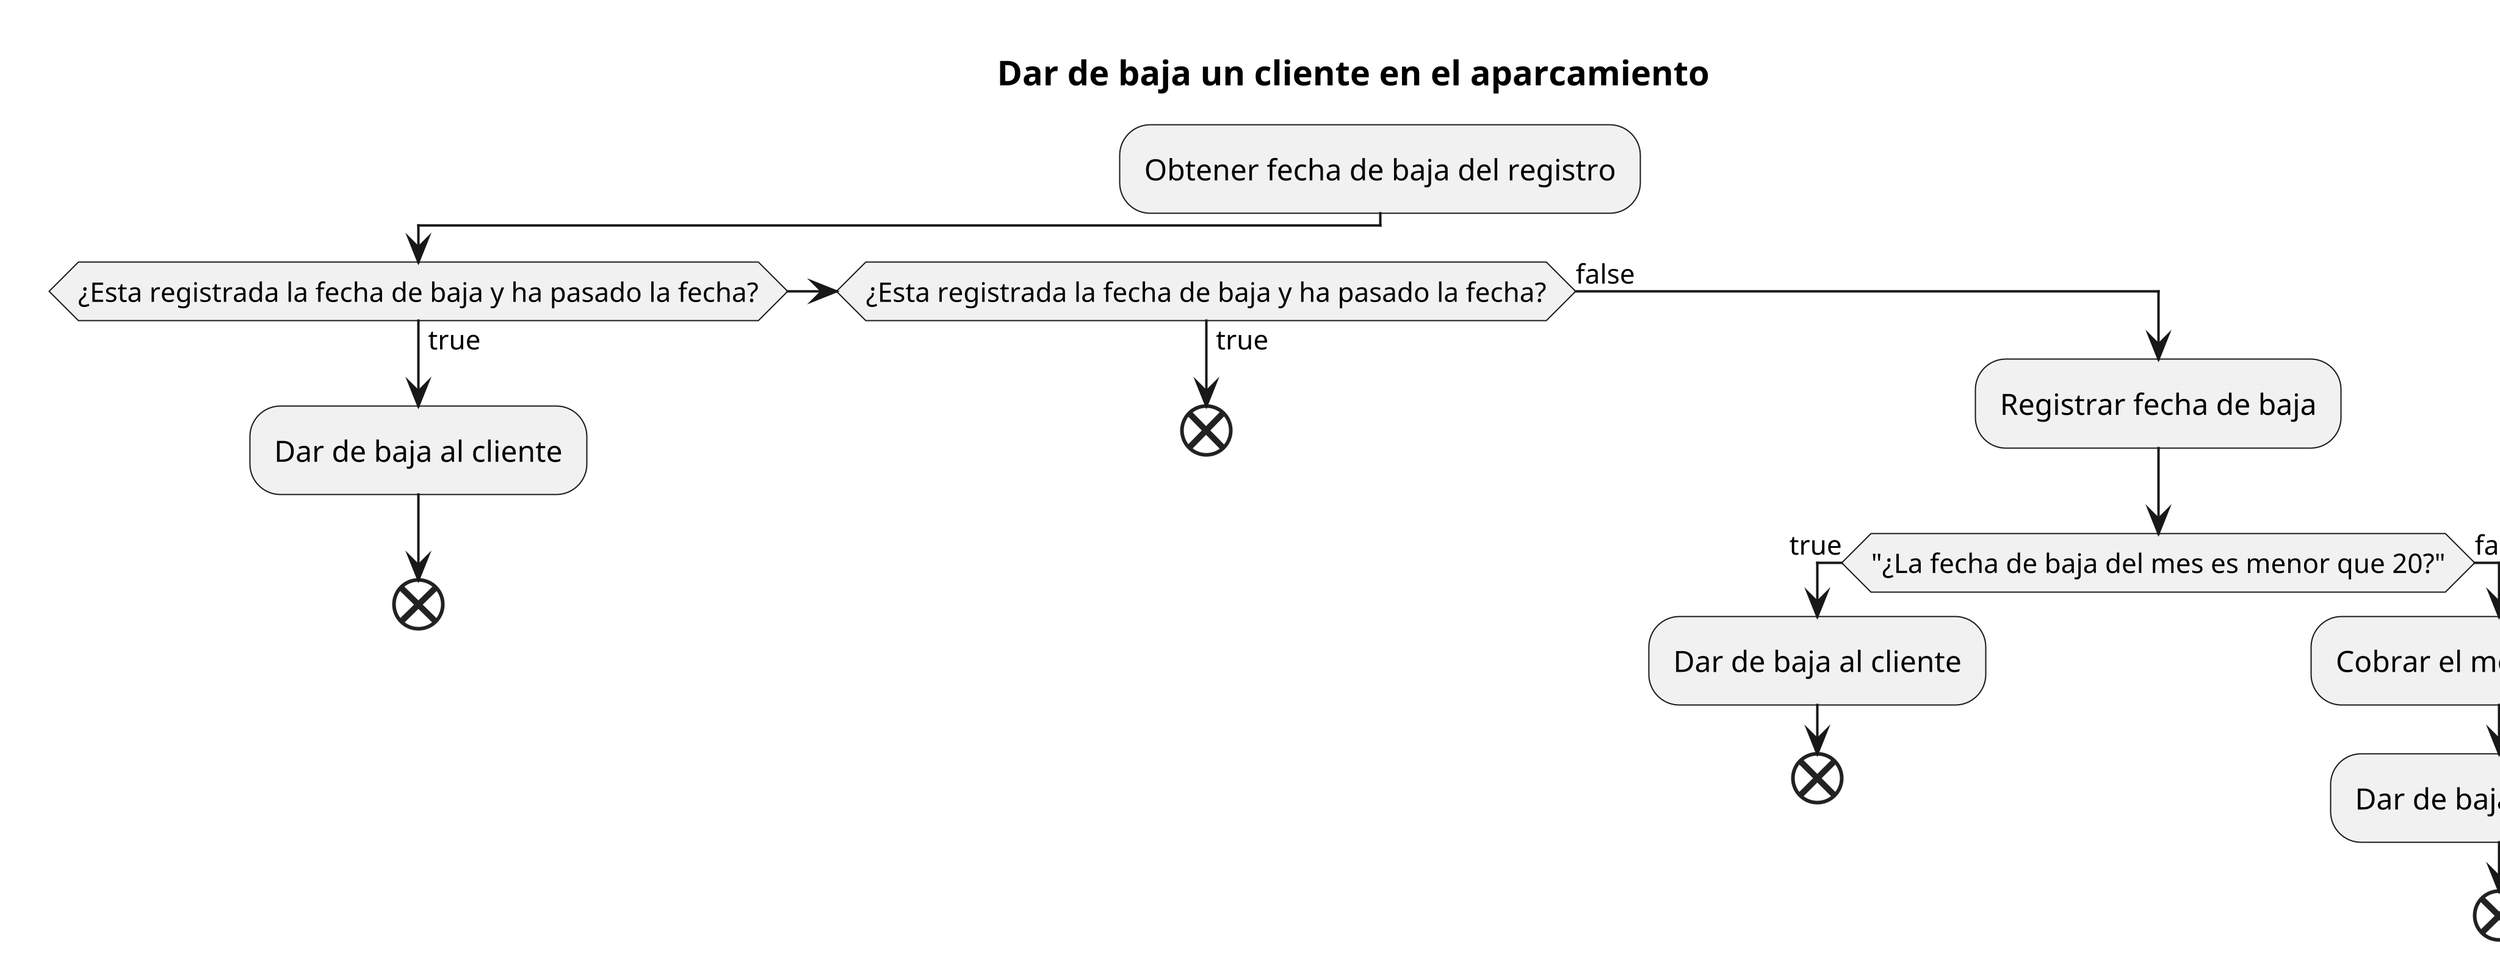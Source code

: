 @startuml
title Dar de baja un cliente en el aparcamiento
scale 120
:Obtener fecha de baja del registro;

if (¿Esta registrada la fecha de baja y ha pasado la fecha?) then (true)
    :Dar de baja al cliente;
    end
else if (¿Esta registrada la fecha de baja y ha pasado la fecha?) then (true)
    end;
else (false)
    :Registrar fecha de baja;
    if ("¿La fecha de baja del mes es menor que 20?") then (true)
        :Dar de baja al cliente;
        end
    else (false)
        :Cobrar el mes siguiente;
        :Dar de baja al cliente;
        end
endif